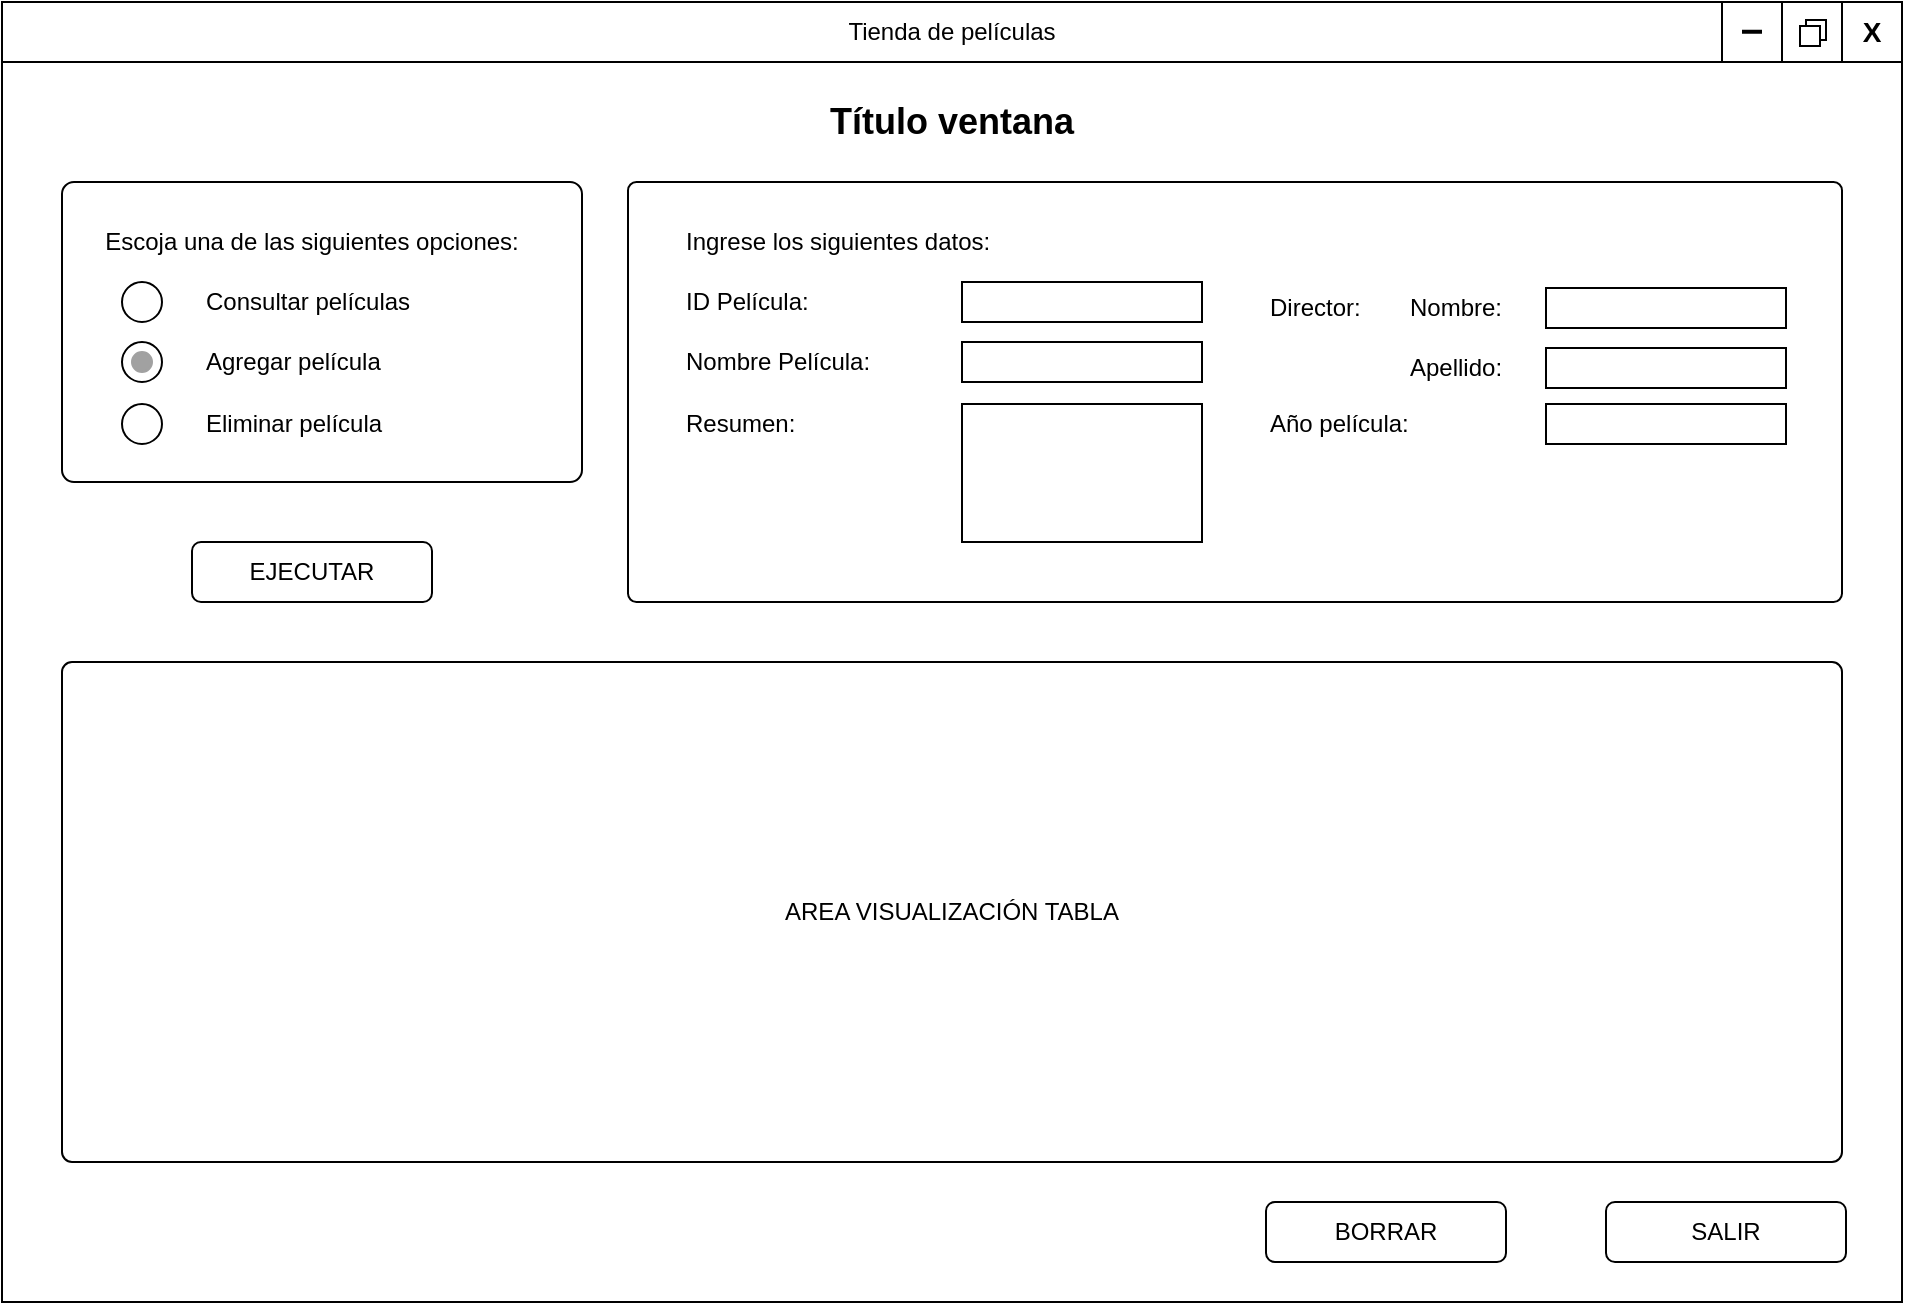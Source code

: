 <mxfile version="15.0.3" type="github"><diagram id="dpaBJEV8WcFuHZeoIN53" name="Page-1"><mxGraphModel dx="1583" dy="643" grid="1" gridSize="10" guides="1" tooltips="1" connect="1" arrows="1" fold="1" page="1" pageScale="1" pageWidth="826" pageHeight="1169" math="0" shadow="0"><root><mxCell id="0"/><mxCell id="1" parent="0"/><mxCell id="x2UV0zoMHvqlijKs1Xsh-7" value="" style="rounded=0;whiteSpace=wrap;html=1;" parent="1" vertex="1"><mxGeometry x="100" y="50" width="950" height="650" as="geometry"/></mxCell><mxCell id="x2UV0zoMHvqlijKs1Xsh-24" value="" style="rounded=1;whiteSpace=wrap;html=1;arcSize=2;" parent="1" vertex="1"><mxGeometry x="413" y="140" width="607" height="210" as="geometry"/></mxCell><mxCell id="x2UV0zoMHvqlijKs1Xsh-23" value="" style="rounded=1;whiteSpace=wrap;html=1;arcSize=4;" parent="1" vertex="1"><mxGeometry x="130" y="140" width="260" height="150" as="geometry"/></mxCell><mxCell id="x2UV0zoMHvqlijKs1Xsh-8" value="Escoja una de las siguientes opciones:" style="text;html=1;strokeColor=none;fillColor=none;align=center;verticalAlign=middle;whiteSpace=wrap;rounded=0;" parent="1" vertex="1"><mxGeometry x="140" y="160" width="230" height="20" as="geometry"/></mxCell><mxCell id="x2UV0zoMHvqlijKs1Xsh-9" value="" style="ellipse;whiteSpace=wrap;html=1;aspect=fixed;" parent="1" vertex="1"><mxGeometry x="160" y="190" width="20" height="20" as="geometry"/></mxCell><mxCell id="x2UV0zoMHvqlijKs1Xsh-10" value="Consultar películas" style="text;html=1;strokeColor=none;fillColor=none;align=left;verticalAlign=middle;whiteSpace=wrap;rounded=0;" parent="1" vertex="1"><mxGeometry x="200" y="190" width="130" height="20" as="geometry"/></mxCell><mxCell id="x2UV0zoMHvqlijKs1Xsh-11" value="" style="ellipse;whiteSpace=wrap;html=1;aspect=fixed;" parent="1" vertex="1"><mxGeometry x="160" y="220" width="20" height="20" as="geometry"/></mxCell><mxCell id="x2UV0zoMHvqlijKs1Xsh-12" value="Agregar película" style="text;html=1;strokeColor=none;fillColor=none;align=left;verticalAlign=middle;whiteSpace=wrap;rounded=0;" parent="1" vertex="1"><mxGeometry x="200" y="220" width="130" height="20" as="geometry"/></mxCell><mxCell id="x2UV0zoMHvqlijKs1Xsh-13" value="" style="ellipse;whiteSpace=wrap;html=1;aspect=fixed;" parent="1" vertex="1"><mxGeometry x="160" y="251" width="20" height="20" as="geometry"/></mxCell><mxCell id="x2UV0zoMHvqlijKs1Xsh-14" value="Eliminar película" style="text;html=1;strokeColor=none;fillColor=none;align=left;verticalAlign=middle;whiteSpace=wrap;rounded=0;" parent="1" vertex="1"><mxGeometry x="200" y="251" width="130" height="20" as="geometry"/></mxCell><mxCell id="x2UV0zoMHvqlijKs1Xsh-15" value="ID Película:" style="text;html=1;strokeColor=none;fillColor=none;align=left;verticalAlign=middle;whiteSpace=wrap;rounded=0;" parent="1" vertex="1"><mxGeometry x="440" y="190" width="130" height="20" as="geometry"/></mxCell><mxCell id="x2UV0zoMHvqlijKs1Xsh-17" value="Nombre Película:" style="text;html=1;strokeColor=none;fillColor=none;align=left;verticalAlign=middle;whiteSpace=wrap;rounded=0;" parent="1" vertex="1"><mxGeometry x="440" y="220" width="130" height="20" as="geometry"/></mxCell><mxCell id="x2UV0zoMHvqlijKs1Xsh-18" value="Resumen:" style="text;html=1;strokeColor=none;fillColor=none;align=left;verticalAlign=middle;whiteSpace=wrap;rounded=0;" parent="1" vertex="1"><mxGeometry x="440" y="251" width="130" height="20" as="geometry"/></mxCell><mxCell id="x2UV0zoMHvqlijKs1Xsh-19" value="Director:" style="text;html=1;strokeColor=none;fillColor=none;align=left;verticalAlign=middle;whiteSpace=wrap;rounded=0;" parent="1" vertex="1"><mxGeometry x="732" y="193" width="130" height="20" as="geometry"/></mxCell><mxCell id="x2UV0zoMHvqlijKs1Xsh-20" value="Nombre:" style="text;html=1;strokeColor=none;fillColor=none;align=left;verticalAlign=middle;whiteSpace=wrap;rounded=0;" parent="1" vertex="1"><mxGeometry x="802" y="193" width="130" height="20" as="geometry"/></mxCell><mxCell id="x2UV0zoMHvqlijKs1Xsh-21" value="Apellido:" style="text;html=1;strokeColor=none;fillColor=none;align=left;verticalAlign=middle;whiteSpace=wrap;rounded=0;" parent="1" vertex="1"><mxGeometry x="802" y="223" width="130" height="20" as="geometry"/></mxCell><mxCell id="x2UV0zoMHvqlijKs1Xsh-22" value="Año película:" style="text;html=1;strokeColor=none;fillColor=none;align=left;verticalAlign=middle;whiteSpace=wrap;rounded=0;" parent="1" vertex="1"><mxGeometry x="732" y="251" width="130" height="20" as="geometry"/></mxCell><mxCell id="x2UV0zoMHvqlijKs1Xsh-25" value="Ingrese los siguientes datos:" style="text;html=1;strokeColor=none;fillColor=none;align=left;verticalAlign=middle;whiteSpace=wrap;rounded=0;" parent="1" vertex="1"><mxGeometry x="440" y="160" width="230" height="20" as="geometry"/></mxCell><mxCell id="x2UV0zoMHvqlijKs1Xsh-26" value="" style="rounded=0;whiteSpace=wrap;html=1;" parent="1" vertex="1"><mxGeometry x="580" y="190" width="120" height="20" as="geometry"/></mxCell><mxCell id="x2UV0zoMHvqlijKs1Xsh-27" value="" style="rounded=0;whiteSpace=wrap;html=1;" parent="1" vertex="1"><mxGeometry x="580" y="220" width="120" height="20" as="geometry"/></mxCell><mxCell id="x2UV0zoMHvqlijKs1Xsh-28" value="" style="rounded=0;whiteSpace=wrap;html=1;" parent="1" vertex="1"><mxGeometry x="580" y="251" width="120" height="69" as="geometry"/></mxCell><mxCell id="x2UV0zoMHvqlijKs1Xsh-29" value="" style="rounded=0;whiteSpace=wrap;html=1;" parent="1" vertex="1"><mxGeometry x="872" y="193" width="120" height="20" as="geometry"/></mxCell><mxCell id="x2UV0zoMHvqlijKs1Xsh-30" value="" style="rounded=0;whiteSpace=wrap;html=1;" parent="1" vertex="1"><mxGeometry x="872" y="223" width="120" height="20" as="geometry"/></mxCell><mxCell id="x2UV0zoMHvqlijKs1Xsh-31" value="" style="rounded=0;whiteSpace=wrap;html=1;" parent="1" vertex="1"><mxGeometry x="872" y="251" width="120" height="20" as="geometry"/></mxCell><mxCell id="x2UV0zoMHvqlijKs1Xsh-32" value="AREA VISUALIZACIÓN TABLA" style="rounded=1;whiteSpace=wrap;html=1;arcSize=2;" parent="1" vertex="1"><mxGeometry x="130" y="380" width="890" height="250" as="geometry"/></mxCell><mxCell id="x2UV0zoMHvqlijKs1Xsh-33" value="Tienda de películas" style="rounded=0;whiteSpace=wrap;html=1;" parent="1" vertex="1"><mxGeometry x="100" y="50" width="950" height="30" as="geometry"/></mxCell><mxCell id="x2UV0zoMHvqlijKs1Xsh-34" value="&lt;b&gt;&lt;font style=&quot;font-size: 14px&quot;&gt;X&lt;/font&gt;&lt;/b&gt;" style="rounded=0;whiteSpace=wrap;html=1;" parent="1" vertex="1"><mxGeometry x="1020" y="50" width="30" height="30" as="geometry"/></mxCell><mxCell id="x2UV0zoMHvqlijKs1Xsh-35" value="" style="rounded=0;whiteSpace=wrap;html=1;" parent="1" vertex="1"><mxGeometry x="990" y="50" width="30" height="30" as="geometry"/></mxCell><mxCell id="x2UV0zoMHvqlijKs1Xsh-36" value="" style="rounded=0;whiteSpace=wrap;html=1;" parent="1" vertex="1"><mxGeometry x="960" y="50" width="30" height="30" as="geometry"/></mxCell><mxCell id="x2UV0zoMHvqlijKs1Xsh-37" value="" style="rounded=0;whiteSpace=wrap;html=1;" parent="1" vertex="1"><mxGeometry x="1002" y="59" width="10" height="10" as="geometry"/></mxCell><mxCell id="x2UV0zoMHvqlijKs1Xsh-38" value="" style="rounded=0;whiteSpace=wrap;html=1;" parent="1" vertex="1"><mxGeometry x="999" y="62" width="10" height="10" as="geometry"/></mxCell><mxCell id="x2UV0zoMHvqlijKs1Xsh-40" value="" style="shape=link;html=1;width=-1;" parent="1" edge="1"><mxGeometry width="100" relative="1" as="geometry"><mxPoint x="970" y="64.83" as="sourcePoint"/><mxPoint x="980" y="64.83" as="targetPoint"/></mxGeometry></mxCell><mxCell id="x2UV0zoMHvqlijKs1Xsh-41" value="EJECUTAR" style="rounded=1;whiteSpace=wrap;html=1;" parent="1" vertex="1"><mxGeometry x="195" y="320" width="120" height="30" as="geometry"/></mxCell><mxCell id="x2UV0zoMHvqlijKs1Xsh-42" value="SALIR" style="rounded=1;whiteSpace=wrap;html=1;" parent="1" vertex="1"><mxGeometry x="902" y="650" width="120" height="30" as="geometry"/></mxCell><mxCell id="x2UV0zoMHvqlijKs1Xsh-43" value="BORRAR" style="rounded=1;whiteSpace=wrap;html=1;" parent="1" vertex="1"><mxGeometry x="732" y="650" width="120" height="30" as="geometry"/></mxCell><mxCell id="HecJgrBNXNTlFVpaogYg-1" value="&lt;b&gt;&lt;font style=&quot;font-size: 18px&quot;&gt;Título ventana&lt;/font&gt;&lt;/b&gt;" style="text;html=1;strokeColor=none;fillColor=none;align=center;verticalAlign=middle;whiteSpace=wrap;rounded=0;" vertex="1" parent="1"><mxGeometry x="320" y="100" width="510" height="20" as="geometry"/></mxCell><mxCell id="HecJgrBNXNTlFVpaogYg-2" value="" style="ellipse;whiteSpace=wrap;html=1;aspect=fixed;fillColor=#A1A1A1;strokeColor=#A1A1A1;" vertex="1" parent="1"><mxGeometry x="165" y="225" width="10" height="10" as="geometry"/></mxCell></root></mxGraphModel></diagram></mxfile>